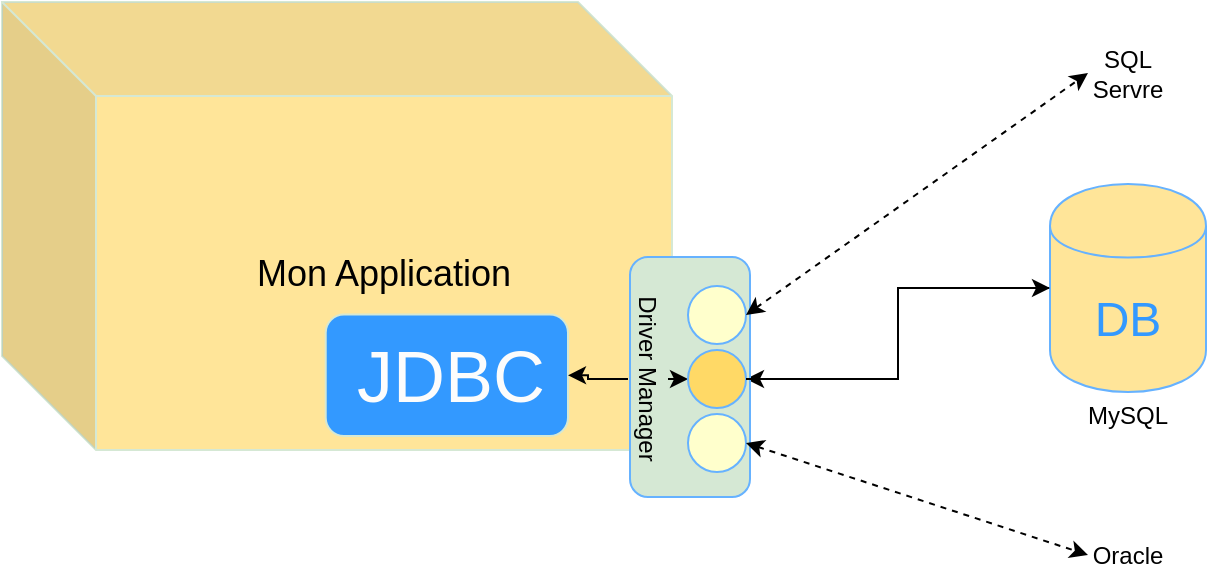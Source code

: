 <mxfile version="12.1.9" type="github" pages="1"><diagram id="XgqEyfu65dzcQVIJbwal" name="Page-1"><mxGraphModel dx="908" dy="467" grid="0" gridSize="10" guides="1" tooltips="1" connect="1" arrows="1" fold="1" page="1" pageScale="1" pageWidth="827" pageHeight="1169" math="0" shadow="0"><root><mxCell id="0"/><mxCell id="1" parent="0"/><mxCell id="jxUwD0Qu_URe7s1cTqA1-5" value="&lt;font style=&quot;font-size: 18px&quot;&gt;Mon Application&lt;/font&gt;" style="shape=cube;whiteSpace=wrap;html=1;boundedLbl=1;backgroundOutline=1;darkOpacity=0.05;darkOpacity2=0.1;strokeColor=#D5E8D4;fillColor=#FFE599;size=47;" vertex="1" parent="1"><mxGeometry x="78" y="211" width="335" height="224" as="geometry"/></mxCell><mxCell id="jxUwD0Qu_URe7s1cTqA1-4" value="" style="group" vertex="1" connectable="0" parent="1"><mxGeometry x="223" y="359" width="138" height="69" as="geometry"/></mxCell><mxCell id="jxUwD0Qu_URe7s1cTqA1-1" value="" style="rounded=1;whiteSpace=wrap;html=1;fillColor=#3399FF;strokeColor=#D5E8D4;" vertex="1" parent="jxUwD0Qu_URe7s1cTqA1-4"><mxGeometry x="16.867" y="8.28" width="121.133" height="60.72" as="geometry"/></mxCell><mxCell id="jxUwD0Qu_URe7s1cTqA1-2" value="&lt;font style=&quot;color: rgb(252 , 252 , 252) ; font-size: 36px&quot;&gt;JDBC&lt;/font&gt;" style="text;html=1;strokeColor=none;fillColor=none;align=center;verticalAlign=middle;whiteSpace=wrap;rounded=0;" vertex="1" parent="jxUwD0Qu_URe7s1cTqA1-4"><mxGeometry x="21.467" y="15.18" width="116.533" height="46.92" as="geometry"/></mxCell><mxCell id="jxUwD0Qu_URe7s1cTqA1-31" style="edgeStyle=orthogonalEdgeStyle;rounded=0;orthogonalLoop=1;jettySize=auto;html=1;entryX=1;entryY=0.5;entryDx=0;entryDy=0;" edge="1" parent="1" source="jxUwD0Qu_URe7s1cTqA1-6" target="jxUwD0Qu_URe7s1cTqA1-26"><mxGeometry relative="1" as="geometry"/></mxCell><mxCell id="jxUwD0Qu_URe7s1cTqA1-6" value="&lt;span style=&quot;color: #3399ff&quot;&gt;&lt;font style=&quot;font-size: 24px&quot;&gt;DB&lt;/font&gt;&lt;/span&gt;" style="shape=cylinder;whiteSpace=wrap;html=1;boundedLbl=1;backgroundOutline=1;strokeColor=#66B2FF;fillColor=#FFE599;" vertex="1" parent="1"><mxGeometry x="602" y="302" width="78" height="104" as="geometry"/></mxCell><mxCell id="jxUwD0Qu_URe7s1cTqA1-22" value="" style="group;rotation=90;" vertex="1" connectable="0" parent="1"><mxGeometry x="361" y="367.5" width="120" height="78.5" as="geometry"/></mxCell><mxCell id="jxUwD0Qu_URe7s1cTqA1-18" value="" style="group;rotation=90;" vertex="1" connectable="0" parent="jxUwD0Qu_URe7s1cTqA1-22"><mxGeometry width="120" height="78.5" as="geometry"/></mxCell><mxCell id="jxUwD0Qu_URe7s1cTqA1-16" value="" style="rounded=1;whiteSpace=wrap;html=1;strokeColor=#66B2FF;fillColor=#D5E8D4;rotation=90;" vertex="1" parent="jxUwD0Qu_URe7s1cTqA1-18"><mxGeometry x="1" y="1" width="120" height="60" as="geometry"/></mxCell><mxCell id="jxUwD0Qu_URe7s1cTqA1-28" style="edgeStyle=orthogonalEdgeStyle;rounded=0;orthogonalLoop=1;jettySize=auto;html=1;exitX=0.5;exitY=0;exitDx=0;exitDy=0;entryX=0;entryY=0.5;entryDx=0;entryDy=0;" edge="1" parent="jxUwD0Qu_URe7s1cTqA1-18" source="jxUwD0Qu_URe7s1cTqA1-17" target="jxUwD0Qu_URe7s1cTqA1-26"><mxGeometry relative="1" as="geometry"/></mxCell><mxCell id="jxUwD0Qu_URe7s1cTqA1-17" value="Driver Manager" style="text;html=1;strokeColor=none;fillColor=none;align=center;verticalAlign=middle;whiteSpace=wrap;rounded=0;rotation=90;" vertex="1" parent="jxUwD0Qu_URe7s1cTqA1-18"><mxGeometry x="-11" y="22" width="102" height="20" as="geometry"/></mxCell><mxCell id="jxUwD0Qu_URe7s1cTqA1-25" value="" style="ellipse;whiteSpace=wrap;html=1;aspect=fixed;strokeColor=#66B2FF;fillColor=#FFFFCC;" vertex="1" parent="jxUwD0Qu_URe7s1cTqA1-18"><mxGeometry x="60" y="-14.5" width="29" height="29" as="geometry"/></mxCell><mxCell id="jxUwD0Qu_URe7s1cTqA1-26" value="" style="ellipse;whiteSpace=wrap;html=1;aspect=fixed;strokeColor=#66B2FF;fillColor=#FFD966;" vertex="1" parent="jxUwD0Qu_URe7s1cTqA1-18"><mxGeometry x="60" y="17.5" width="29" height="29" as="geometry"/></mxCell><mxCell id="jxUwD0Qu_URe7s1cTqA1-27" value="" style="ellipse;whiteSpace=wrap;html=1;aspect=fixed;strokeColor=#66B2FF;fillColor=#FFFFCC;" vertex="1" parent="jxUwD0Qu_URe7s1cTqA1-18"><mxGeometry x="60" y="49.5" width="29" height="29" as="geometry"/></mxCell><mxCell id="jxUwD0Qu_URe7s1cTqA1-29" style="edgeStyle=orthogonalEdgeStyle;rounded=0;orthogonalLoop=1;jettySize=auto;html=1;exitX=1;exitY=0.5;exitDx=0;exitDy=0;" edge="1" parent="1" source="jxUwD0Qu_URe7s1cTqA1-26" target="jxUwD0Qu_URe7s1cTqA1-6"><mxGeometry relative="1" as="geometry"/></mxCell><mxCell id="jxUwD0Qu_URe7s1cTqA1-36" style="edgeStyle=orthogonalEdgeStyle;rounded=0;orthogonalLoop=1;jettySize=auto;html=1;entryX=1;entryY=0.5;entryDx=0;entryDy=0;" edge="1" parent="1" source="jxUwD0Qu_URe7s1cTqA1-17" target="jxUwD0Qu_URe7s1cTqA1-2"><mxGeometry relative="1" as="geometry"/></mxCell><mxCell id="jxUwD0Qu_URe7s1cTqA1-39" value="MySQL" style="text;html=1;strokeColor=none;fillColor=none;align=center;verticalAlign=middle;whiteSpace=wrap;rounded=0;" vertex="1" parent="1"><mxGeometry x="621" y="408" width="40" height="20" as="geometry"/></mxCell><mxCell id="jxUwD0Qu_URe7s1cTqA1-40" value="Oracle" style="text;html=1;strokeColor=none;fillColor=none;align=center;verticalAlign=middle;whiteSpace=wrap;rounded=0;" vertex="1" parent="1"><mxGeometry x="621" y="477.5" width="40" height="20" as="geometry"/></mxCell><mxCell id="jxUwD0Qu_URe7s1cTqA1-43" value="" style="endArrow=classic;startArrow=classic;html=1;entryX=0;entryY=0.5;entryDx=0;entryDy=0;exitX=1;exitY=0.5;exitDx=0;exitDy=0;shadow=0;strokeColor=#000000;dashed=1;" edge="1" parent="1" source="jxUwD0Qu_URe7s1cTqA1-27" target="jxUwD0Qu_URe7s1cTqA1-40"><mxGeometry width="50" height="50" relative="1" as="geometry"><mxPoint x="78" y="550" as="sourcePoint"/><mxPoint x="128" y="500" as="targetPoint"/></mxGeometry></mxCell><mxCell id="jxUwD0Qu_URe7s1cTqA1-44" value="SQL Servre" style="text;html=1;strokeColor=none;fillColor=none;align=center;verticalAlign=middle;whiteSpace=wrap;rounded=0;" vertex="1" parent="1"><mxGeometry x="621" y="236.5" width="40" height="20" as="geometry"/></mxCell><mxCell id="jxUwD0Qu_URe7s1cTqA1-45" value="" style="endArrow=classic;startArrow=classic;html=1;entryX=0;entryY=0.5;entryDx=0;entryDy=0;exitX=1;exitY=0.5;exitDx=0;exitDy=0;shadow=0;strokeColor=#000000;dashed=1;" edge="1" parent="1" source="jxUwD0Qu_URe7s1cTqA1-25" target="jxUwD0Qu_URe7s1cTqA1-44"><mxGeometry width="50" height="50" relative="1" as="geometry"><mxPoint x="457.5" y="370" as="sourcePoint"/><mxPoint x="628.5" y="408" as="targetPoint"/></mxGeometry></mxCell></root></mxGraphModel></diagram></mxfile>